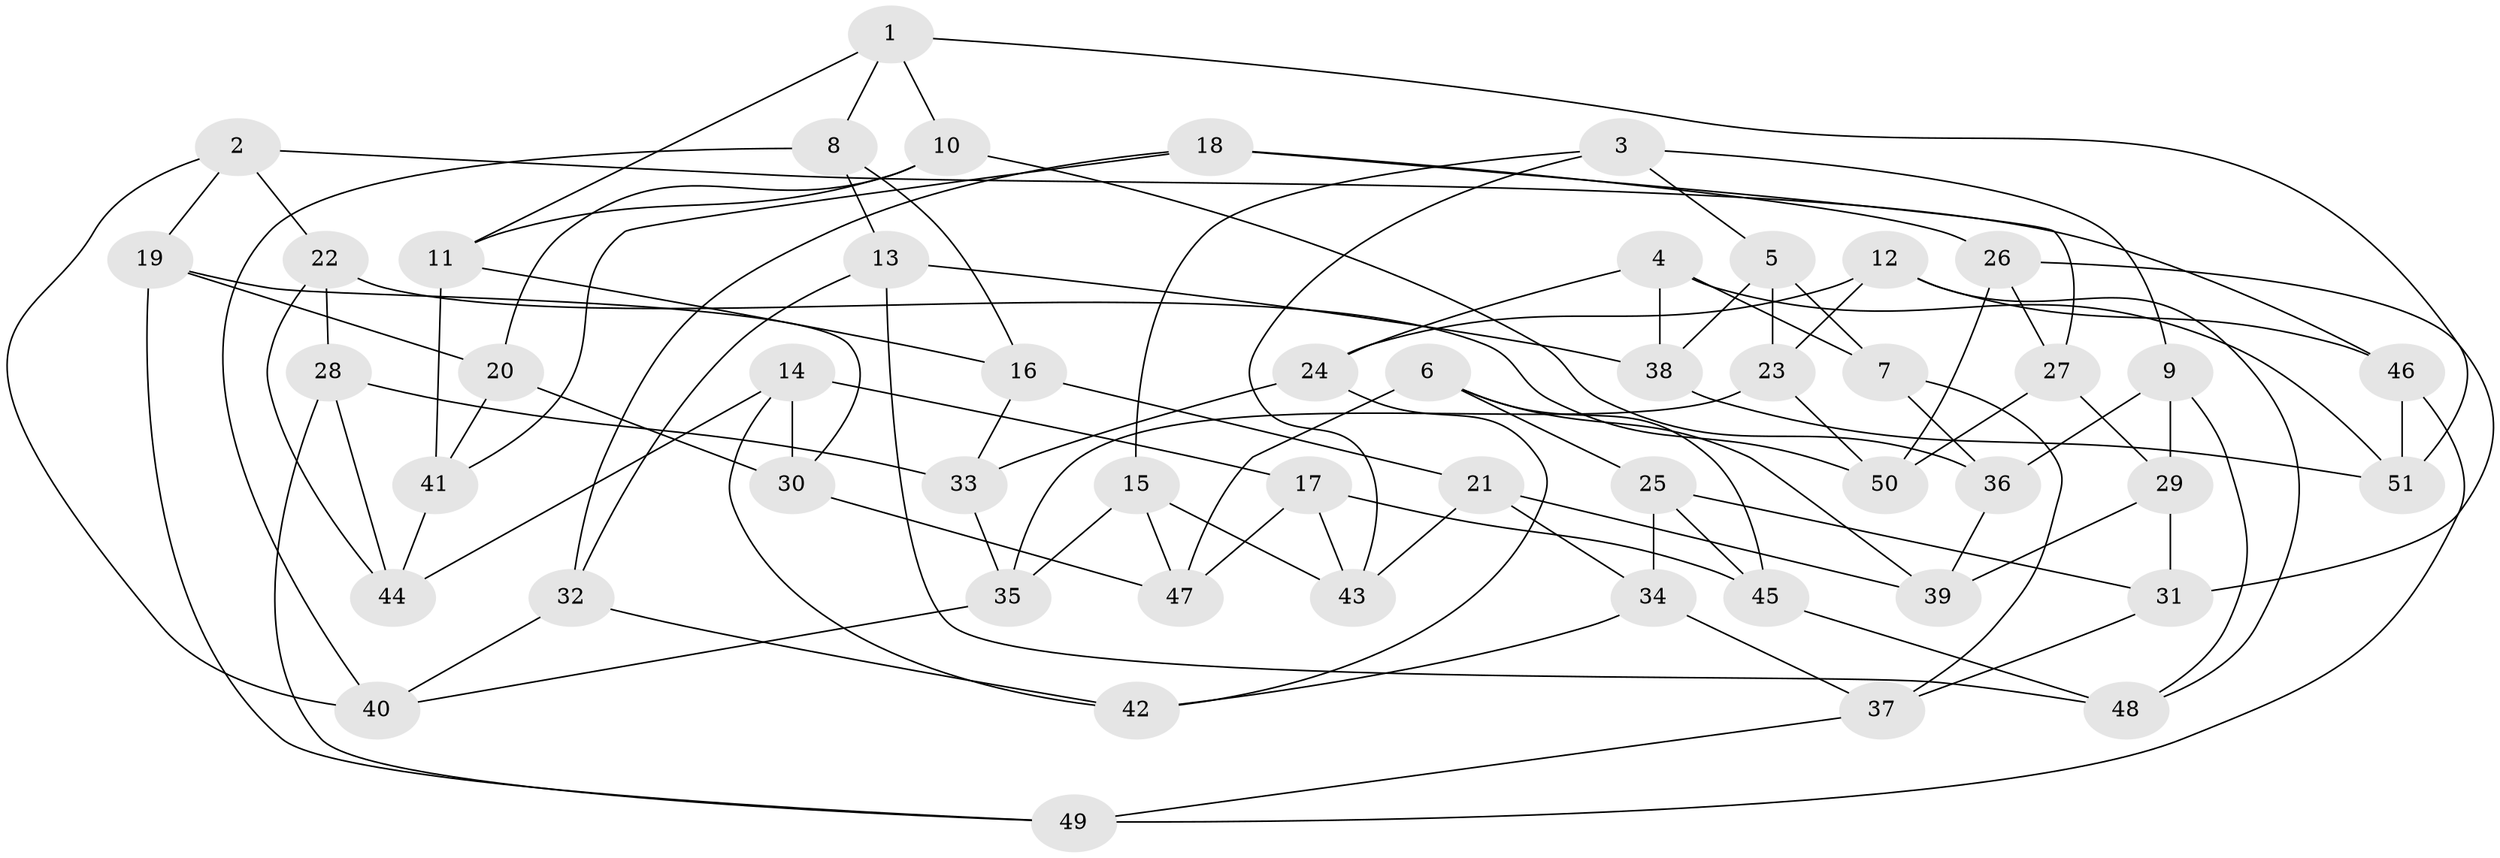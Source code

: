 // coarse degree distribution, {5: 0.22857142857142856, 4: 0.5142857142857142, 6: 0.2, 3: 0.05714285714285714}
// Generated by graph-tools (version 1.1) at 2025/52/02/27/25 19:52:34]
// undirected, 51 vertices, 102 edges
graph export_dot {
graph [start="1"]
  node [color=gray90,style=filled];
  1;
  2;
  3;
  4;
  5;
  6;
  7;
  8;
  9;
  10;
  11;
  12;
  13;
  14;
  15;
  16;
  17;
  18;
  19;
  20;
  21;
  22;
  23;
  24;
  25;
  26;
  27;
  28;
  29;
  30;
  31;
  32;
  33;
  34;
  35;
  36;
  37;
  38;
  39;
  40;
  41;
  42;
  43;
  44;
  45;
  46;
  47;
  48;
  49;
  50;
  51;
  1 -- 11;
  1 -- 8;
  1 -- 51;
  1 -- 10;
  2 -- 22;
  2 -- 40;
  2 -- 19;
  2 -- 46;
  3 -- 9;
  3 -- 5;
  3 -- 15;
  3 -- 43;
  4 -- 38;
  4 -- 7;
  4 -- 51;
  4 -- 24;
  5 -- 7;
  5 -- 23;
  5 -- 38;
  6 -- 39;
  6 -- 45;
  6 -- 47;
  6 -- 25;
  7 -- 36;
  7 -- 37;
  8 -- 40;
  8 -- 16;
  8 -- 13;
  9 -- 48;
  9 -- 29;
  9 -- 36;
  10 -- 36;
  10 -- 11;
  10 -- 20;
  11 -- 16;
  11 -- 41;
  12 -- 24;
  12 -- 48;
  12 -- 23;
  12 -- 46;
  13 -- 38;
  13 -- 48;
  13 -- 32;
  14 -- 44;
  14 -- 17;
  14 -- 30;
  14 -- 42;
  15 -- 35;
  15 -- 47;
  15 -- 43;
  16 -- 21;
  16 -- 33;
  17 -- 43;
  17 -- 45;
  17 -- 47;
  18 -- 41;
  18 -- 27;
  18 -- 32;
  18 -- 26;
  19 -- 30;
  19 -- 20;
  19 -- 49;
  20 -- 30;
  20 -- 41;
  21 -- 39;
  21 -- 43;
  21 -- 34;
  22 -- 50;
  22 -- 44;
  22 -- 28;
  23 -- 35;
  23 -- 50;
  24 -- 42;
  24 -- 33;
  25 -- 34;
  25 -- 31;
  25 -- 45;
  26 -- 31;
  26 -- 27;
  26 -- 50;
  27 -- 29;
  27 -- 50;
  28 -- 33;
  28 -- 44;
  28 -- 49;
  29 -- 39;
  29 -- 31;
  30 -- 47;
  31 -- 37;
  32 -- 40;
  32 -- 42;
  33 -- 35;
  34 -- 37;
  34 -- 42;
  35 -- 40;
  36 -- 39;
  37 -- 49;
  38 -- 51;
  41 -- 44;
  45 -- 48;
  46 -- 49;
  46 -- 51;
}
